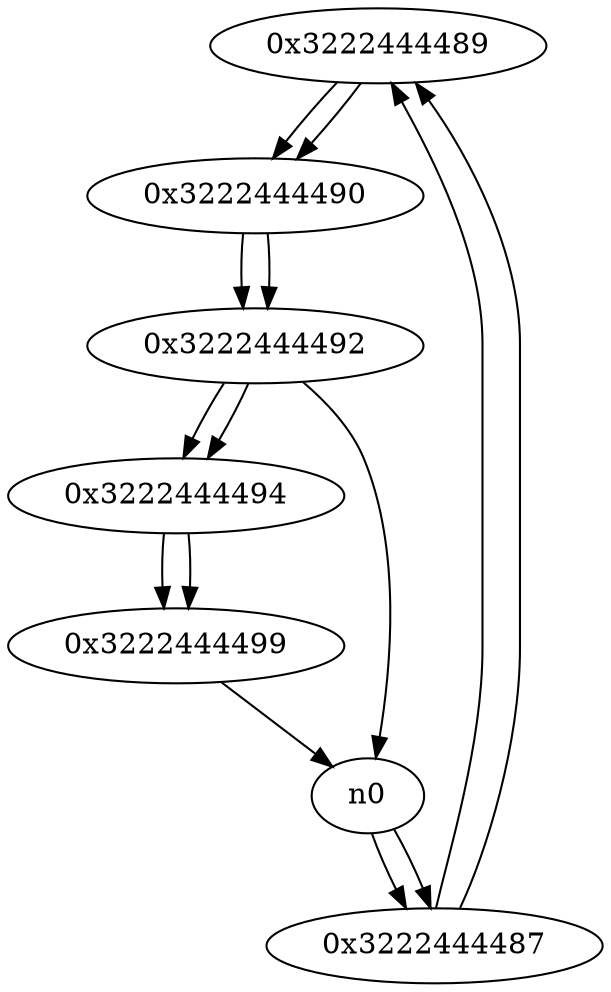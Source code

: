 digraph G{
/* nodes */
  n1 [label="0x3222444489"]
  n2 [label="0x3222444487"]
  n3 [label="0x3222444490"]
  n4 [label="0x3222444492"]
  n5 [label="0x3222444494"]
  n6 [label="0x3222444499"]
/* edges */
n1 -> n3;
n2 -> n1;
n2 -> n1;
n0 -> n2;
n0 -> n2;
n3 -> n4;
n1 -> n3;
n4 -> n5;
n4 -> n0;
n3 -> n4;
n5 -> n6;
n4 -> n5;
n6 -> n0;
n5 -> n6;
}
